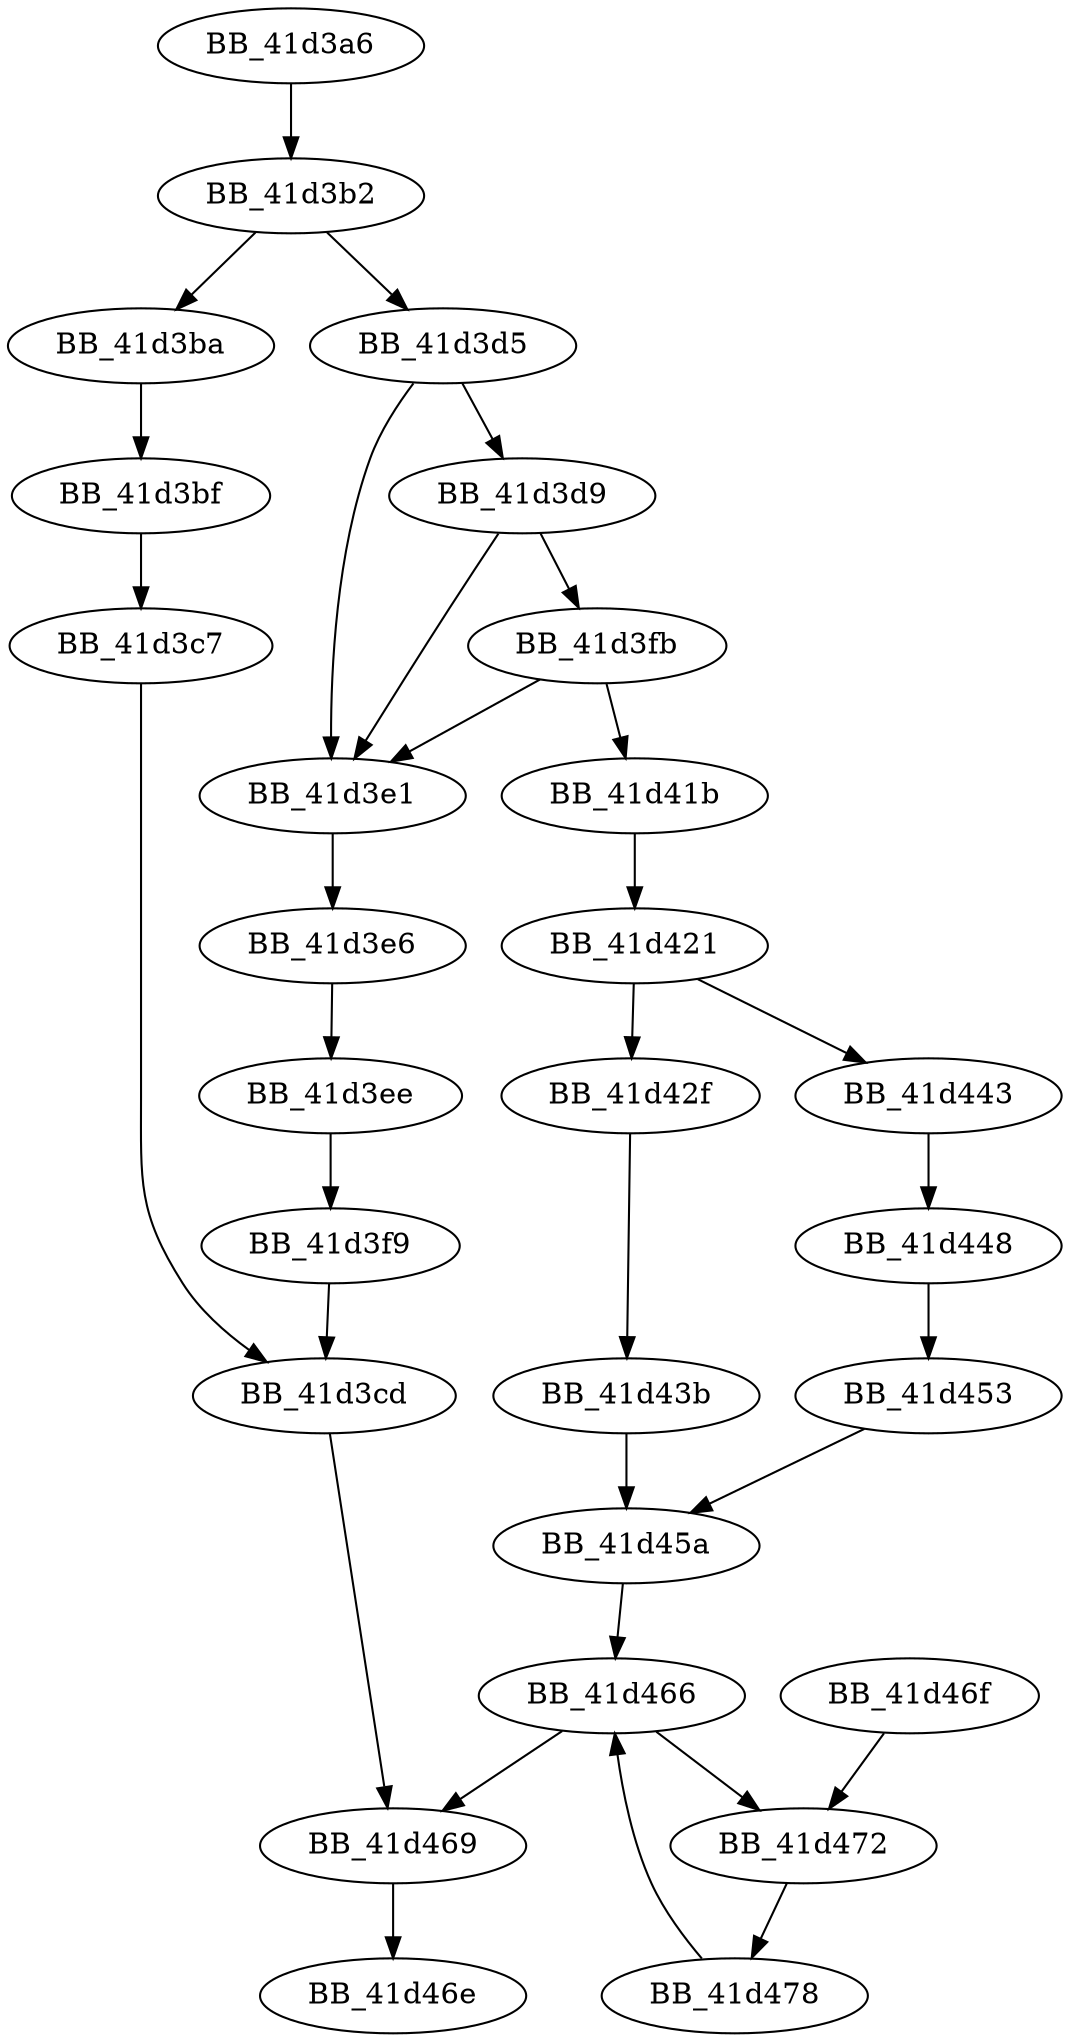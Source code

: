 DiGraph __write{
BB_41d3a6->BB_41d3b2
BB_41d3b2->BB_41d3ba
BB_41d3b2->BB_41d3d5
BB_41d3ba->BB_41d3bf
BB_41d3bf->BB_41d3c7
BB_41d3c7->BB_41d3cd
BB_41d3cd->BB_41d469
BB_41d3d5->BB_41d3d9
BB_41d3d5->BB_41d3e1
BB_41d3d9->BB_41d3e1
BB_41d3d9->BB_41d3fb
BB_41d3e1->BB_41d3e6
BB_41d3e6->BB_41d3ee
BB_41d3ee->BB_41d3f9
BB_41d3f9->BB_41d3cd
BB_41d3fb->BB_41d3e1
BB_41d3fb->BB_41d41b
BB_41d41b->BB_41d421
BB_41d421->BB_41d42f
BB_41d421->BB_41d443
BB_41d42f->BB_41d43b
BB_41d43b->BB_41d45a
BB_41d443->BB_41d448
BB_41d448->BB_41d453
BB_41d453->BB_41d45a
BB_41d45a->BB_41d466
BB_41d466->BB_41d469
BB_41d466->BB_41d472
BB_41d469->BB_41d46e
BB_41d46f->BB_41d472
BB_41d472->BB_41d478
BB_41d478->BB_41d466
}
